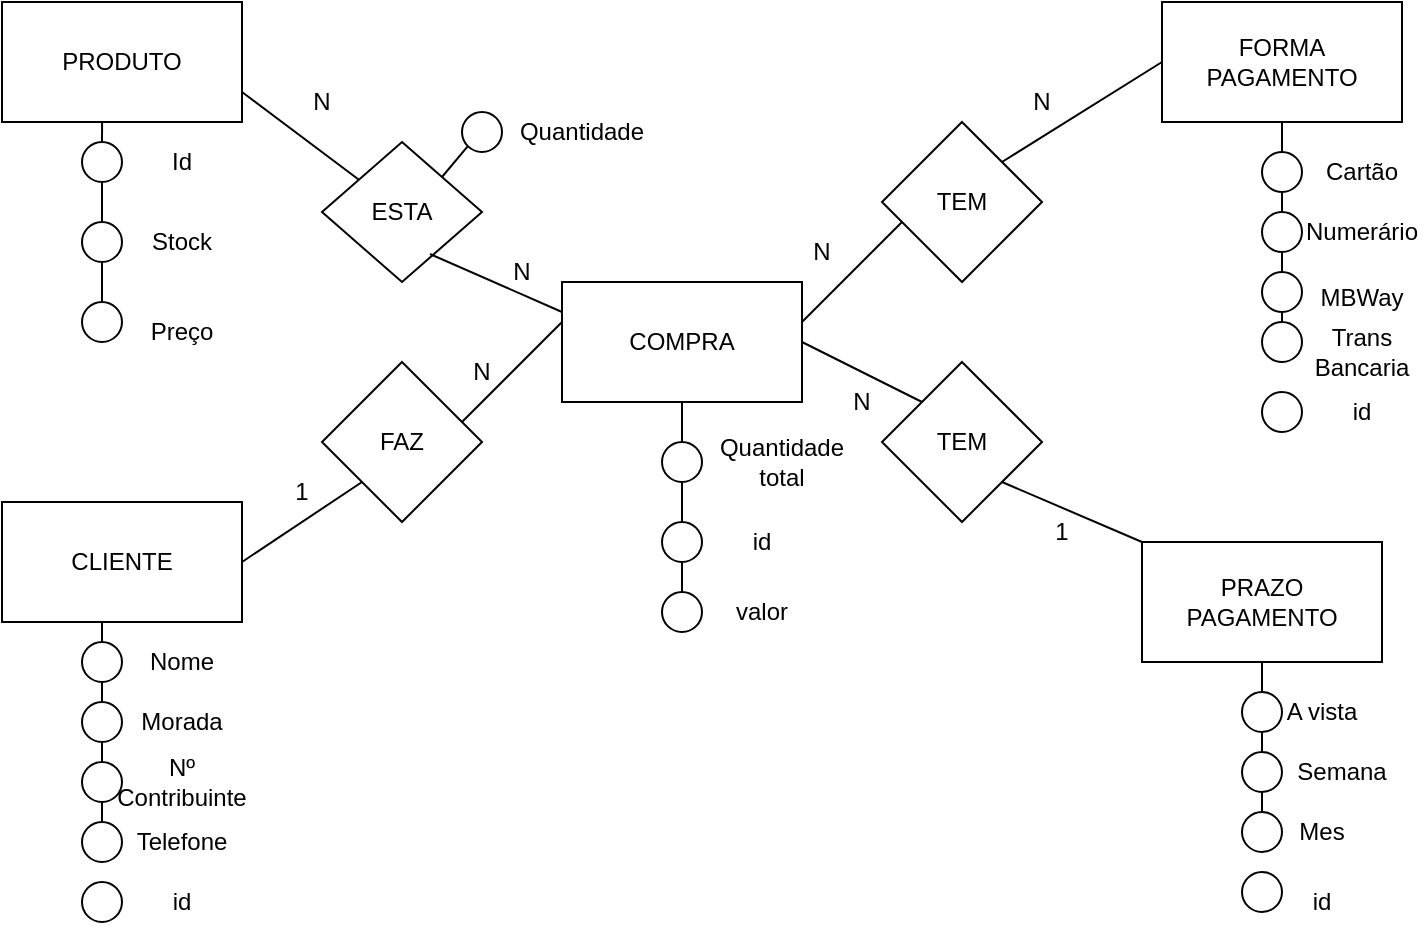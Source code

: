 <mxfile version="26.2.12">
  <diagram name="Página-1" id="K1vCT3-_wOFoox4Md0bB">
    <mxGraphModel dx="788" dy="512" grid="1" gridSize="10" guides="1" tooltips="1" connect="1" arrows="1" fold="1" page="1" pageScale="1" pageWidth="827" pageHeight="1169" math="0" shadow="0">
      <root>
        <mxCell id="0" />
        <mxCell id="1" parent="0" />
        <mxCell id="S6igIHDjcdohr1a2UY5Q-2" value="COMPRA" style="rounded=0;whiteSpace=wrap;html=1;" parent="1" vertex="1">
          <mxGeometry x="320" y="230" width="120" height="60" as="geometry" />
        </mxCell>
        <mxCell id="S6igIHDjcdohr1a2UY5Q-3" value="PRODUTO" style="rounded=0;whiteSpace=wrap;html=1;" parent="1" vertex="1">
          <mxGeometry x="40" y="90" width="120" height="60" as="geometry" />
        </mxCell>
        <mxCell id="S6igIHDjcdohr1a2UY5Q-4" value="CLIENTE" style="rounded=0;whiteSpace=wrap;html=1;" parent="1" vertex="1">
          <mxGeometry x="40" y="340" width="120" height="60" as="geometry" />
        </mxCell>
        <mxCell id="S6igIHDjcdohr1a2UY5Q-5" value="FORMA PAGAMENTO" style="rounded=0;whiteSpace=wrap;html=1;" parent="1" vertex="1">
          <mxGeometry x="620" y="90" width="120" height="60" as="geometry" />
        </mxCell>
        <mxCell id="S6igIHDjcdohr1a2UY5Q-6" value="PRAZO PAGAMENTO" style="rounded=0;whiteSpace=wrap;html=1;" parent="1" vertex="1">
          <mxGeometry x="610" y="360" width="120" height="60" as="geometry" />
        </mxCell>
        <mxCell id="S6igIHDjcdohr1a2UY5Q-7" value="ESTA" style="rhombus;whiteSpace=wrap;html=1;" parent="1" vertex="1">
          <mxGeometry x="200" y="160" width="80" height="70" as="geometry" />
        </mxCell>
        <mxCell id="S6igIHDjcdohr1a2UY5Q-8" value="FAZ" style="rhombus;whiteSpace=wrap;html=1;" parent="1" vertex="1">
          <mxGeometry x="200" y="270" width="80" height="80" as="geometry" />
        </mxCell>
        <mxCell id="S6igIHDjcdohr1a2UY5Q-9" value="TEM" style="rhombus;whiteSpace=wrap;html=1;" parent="1" vertex="1">
          <mxGeometry x="480" y="150" width="80" height="80" as="geometry" />
        </mxCell>
        <mxCell id="S6igIHDjcdohr1a2UY5Q-10" value="TEM" style="rhombus;whiteSpace=wrap;html=1;" parent="1" vertex="1">
          <mxGeometry x="480" y="270" width="80" height="80" as="geometry" />
        </mxCell>
        <mxCell id="S6igIHDjcdohr1a2UY5Q-11" value="" style="endArrow=none;html=1;rounded=0;entryX=0;entryY=0;entryDx=0;entryDy=0;exitX=1;exitY=1;exitDx=0;exitDy=0;" parent="1" source="S6igIHDjcdohr1a2UY5Q-10" target="S6igIHDjcdohr1a2UY5Q-6" edge="1">
          <mxGeometry width="50" height="50" relative="1" as="geometry">
            <mxPoint x="370" y="300" as="sourcePoint" />
            <mxPoint x="420" y="250" as="targetPoint" />
            <Array as="points" />
          </mxGeometry>
        </mxCell>
        <mxCell id="S6igIHDjcdohr1a2UY5Q-12" value="" style="endArrow=none;html=1;rounded=0;exitX=0;exitY=0;exitDx=0;exitDy=0;entryX=1;entryY=0.5;entryDx=0;entryDy=0;" parent="1" source="S6igIHDjcdohr1a2UY5Q-10" target="S6igIHDjcdohr1a2UY5Q-2" edge="1">
          <mxGeometry width="50" height="50" relative="1" as="geometry">
            <mxPoint x="370" y="300" as="sourcePoint" />
            <mxPoint x="460" y="270" as="targetPoint" />
          </mxGeometry>
        </mxCell>
        <mxCell id="S6igIHDjcdohr1a2UY5Q-13" value="" style="endArrow=none;html=1;rounded=0;entryX=0;entryY=0.5;entryDx=0;entryDy=0;" parent="1" target="S6igIHDjcdohr1a2UY5Q-5" edge="1">
          <mxGeometry width="50" height="50" relative="1" as="geometry">
            <mxPoint x="540" y="170" as="sourcePoint" />
            <mxPoint x="590" y="120" as="targetPoint" />
          </mxGeometry>
        </mxCell>
        <mxCell id="S6igIHDjcdohr1a2UY5Q-14" value="" style="endArrow=none;html=1;rounded=0;" parent="1" edge="1">
          <mxGeometry width="50" height="50" relative="1" as="geometry">
            <mxPoint x="440" y="250" as="sourcePoint" />
            <mxPoint x="490" y="200" as="targetPoint" />
          </mxGeometry>
        </mxCell>
        <mxCell id="S6igIHDjcdohr1a2UY5Q-15" value="" style="endArrow=none;html=1;rounded=0;" parent="1" edge="1">
          <mxGeometry width="50" height="50" relative="1" as="geometry">
            <mxPoint x="270" y="300" as="sourcePoint" />
            <mxPoint x="320" y="250" as="targetPoint" />
          </mxGeometry>
        </mxCell>
        <mxCell id="S6igIHDjcdohr1a2UY5Q-16" value="" style="endArrow=none;html=1;rounded=0;entryX=0;entryY=1;entryDx=0;entryDy=0;" parent="1" target="S6igIHDjcdohr1a2UY5Q-8" edge="1">
          <mxGeometry width="50" height="50" relative="1" as="geometry">
            <mxPoint x="160" y="370" as="sourcePoint" />
            <mxPoint x="210" y="320" as="targetPoint" />
          </mxGeometry>
        </mxCell>
        <mxCell id="S6igIHDjcdohr1a2UY5Q-17" value="" style="endArrow=none;html=1;rounded=0;exitX=1;exitY=0.75;exitDx=0;exitDy=0;" parent="1" source="S6igIHDjcdohr1a2UY5Q-3" target="S6igIHDjcdohr1a2UY5Q-7" edge="1">
          <mxGeometry width="50" height="50" relative="1" as="geometry">
            <mxPoint x="160" y="180" as="sourcePoint" />
            <mxPoint x="210" y="130" as="targetPoint" />
          </mxGeometry>
        </mxCell>
        <mxCell id="S6igIHDjcdohr1a2UY5Q-18" value="" style="endArrow=none;html=1;rounded=0;exitX=0.675;exitY=0.8;exitDx=0;exitDy=0;exitPerimeter=0;entryX=0;entryY=0.25;entryDx=0;entryDy=0;" parent="1" source="S6igIHDjcdohr1a2UY5Q-7" target="S6igIHDjcdohr1a2UY5Q-2" edge="1">
          <mxGeometry width="50" height="50" relative="1" as="geometry">
            <mxPoint x="250" y="280" as="sourcePoint" />
            <mxPoint x="300" y="230" as="targetPoint" />
          </mxGeometry>
        </mxCell>
        <mxCell id="S6igIHDjcdohr1a2UY5Q-19" value="" style="ellipse;whiteSpace=wrap;html=1;aspect=fixed;" parent="1" vertex="1">
          <mxGeometry x="80" y="160" width="20" height="20" as="geometry" />
        </mxCell>
        <mxCell id="S6igIHDjcdohr1a2UY5Q-20" value="" style="ellipse;whiteSpace=wrap;html=1;aspect=fixed;" parent="1" vertex="1">
          <mxGeometry x="80" y="200" width="20" height="20" as="geometry" />
        </mxCell>
        <mxCell id="S6igIHDjcdohr1a2UY5Q-21" value="" style="ellipse;whiteSpace=wrap;html=1;aspect=fixed;" parent="1" vertex="1">
          <mxGeometry x="80" y="240" width="20" height="20" as="geometry" />
        </mxCell>
        <mxCell id="S6igIHDjcdohr1a2UY5Q-25" value="" style="endArrow=none;html=1;rounded=0;exitX=0.5;exitY=0;exitDx=0;exitDy=0;" parent="1" source="S6igIHDjcdohr1a2UY5Q-20" edge="1">
          <mxGeometry width="50" height="50" relative="1" as="geometry">
            <mxPoint x="50" y="220" as="sourcePoint" />
            <mxPoint x="90" y="190" as="targetPoint" />
            <Array as="points">
              <mxPoint x="90" y="180" />
            </Array>
          </mxGeometry>
        </mxCell>
        <mxCell id="S6igIHDjcdohr1a2UY5Q-27" value="" style="endArrow=none;html=1;rounded=0;exitX=0.5;exitY=0;exitDx=0;exitDy=0;entryX=0.5;entryY=1;entryDx=0;entryDy=0;" parent="1" source="S6igIHDjcdohr1a2UY5Q-21" target="S6igIHDjcdohr1a2UY5Q-20" edge="1">
          <mxGeometry width="50" height="50" relative="1" as="geometry">
            <mxPoint x="60" y="260" as="sourcePoint" />
            <mxPoint x="110" y="210" as="targetPoint" />
          </mxGeometry>
        </mxCell>
        <mxCell id="S6igIHDjcdohr1a2UY5Q-28" value="" style="endArrow=none;html=1;rounded=0;entryX=0.417;entryY=1;entryDx=0;entryDy=0;entryPerimeter=0;" parent="1" target="S6igIHDjcdohr1a2UY5Q-3" edge="1">
          <mxGeometry width="50" height="50" relative="1" as="geometry">
            <mxPoint x="90" y="160" as="sourcePoint" />
            <mxPoint x="110" y="140" as="targetPoint" />
          </mxGeometry>
        </mxCell>
        <mxCell id="S6igIHDjcdohr1a2UY5Q-33" value="Id" style="text;html=1;align=center;verticalAlign=middle;whiteSpace=wrap;rounded=0;" parent="1" vertex="1">
          <mxGeometry x="100" y="155" width="60" height="30" as="geometry" />
        </mxCell>
        <mxCell id="S6igIHDjcdohr1a2UY5Q-34" value="Stock" style="text;html=1;align=center;verticalAlign=middle;whiteSpace=wrap;rounded=0;" parent="1" vertex="1">
          <mxGeometry x="100" y="195" width="60" height="30" as="geometry" />
        </mxCell>
        <mxCell id="S6igIHDjcdohr1a2UY5Q-35" value="Preço" style="text;html=1;align=center;verticalAlign=middle;whiteSpace=wrap;rounded=0;" parent="1" vertex="1">
          <mxGeometry x="100" y="240" width="60" height="30" as="geometry" />
        </mxCell>
        <mxCell id="kTDROfeYakGiQUn5uSMt-1" value="" style="ellipse;whiteSpace=wrap;html=1;aspect=fixed;" parent="1" vertex="1">
          <mxGeometry x="80" y="410" width="20" height="20" as="geometry" />
        </mxCell>
        <mxCell id="kTDROfeYakGiQUn5uSMt-2" value="" style="ellipse;whiteSpace=wrap;html=1;aspect=fixed;" parent="1" vertex="1">
          <mxGeometry x="80" y="470" width="20" height="20" as="geometry" />
        </mxCell>
        <mxCell id="kTDROfeYakGiQUn5uSMt-3" value="" style="ellipse;whiteSpace=wrap;html=1;aspect=fixed;" parent="1" vertex="1">
          <mxGeometry x="80" y="440" width="20" height="20" as="geometry" />
        </mxCell>
        <mxCell id="kTDROfeYakGiQUn5uSMt-6" value="" style="ellipse;whiteSpace=wrap;html=1;aspect=fixed;" parent="1" vertex="1">
          <mxGeometry x="80" y="500" width="20" height="20" as="geometry" />
        </mxCell>
        <mxCell id="kTDROfeYakGiQUn5uSMt-7" value="" style="endArrow=none;html=1;rounded=0;exitX=0.5;exitY=0;exitDx=0;exitDy=0;" parent="1" source="kTDROfeYakGiQUn5uSMt-1" edge="1">
          <mxGeometry width="50" height="50" relative="1" as="geometry">
            <mxPoint x="380" y="290" as="sourcePoint" />
            <mxPoint x="90" y="400" as="targetPoint" />
          </mxGeometry>
        </mxCell>
        <mxCell id="kTDROfeYakGiQUn5uSMt-8" value="" style="endArrow=none;html=1;rounded=0;exitX=0.5;exitY=0;exitDx=0;exitDy=0;entryX=0.5;entryY=1;entryDx=0;entryDy=0;" parent="1" source="kTDROfeYakGiQUn5uSMt-3" target="kTDROfeYakGiQUn5uSMt-1" edge="1">
          <mxGeometry width="50" height="50" relative="1" as="geometry">
            <mxPoint x="380" y="290" as="sourcePoint" />
            <mxPoint x="430" y="240" as="targetPoint" />
          </mxGeometry>
        </mxCell>
        <mxCell id="kTDROfeYakGiQUn5uSMt-9" value="" style="endArrow=none;html=1;rounded=0;exitX=0.5;exitY=0;exitDx=0;exitDy=0;entryX=0.5;entryY=1;entryDx=0;entryDy=0;" parent="1" source="kTDROfeYakGiQUn5uSMt-2" target="kTDROfeYakGiQUn5uSMt-3" edge="1">
          <mxGeometry width="50" height="50" relative="1" as="geometry">
            <mxPoint x="380" y="290" as="sourcePoint" />
            <mxPoint x="430" y="240" as="targetPoint" />
          </mxGeometry>
        </mxCell>
        <mxCell id="kTDROfeYakGiQUn5uSMt-10" value="" style="endArrow=none;html=1;rounded=0;exitX=0.5;exitY=0;exitDx=0;exitDy=0;" parent="1" source="kTDROfeYakGiQUn5uSMt-6" edge="1">
          <mxGeometry width="50" height="50" relative="1" as="geometry">
            <mxPoint x="380" y="290" as="sourcePoint" />
            <mxPoint x="90" y="490" as="targetPoint" />
          </mxGeometry>
        </mxCell>
        <mxCell id="kTDROfeYakGiQUn5uSMt-11" value="Nome" style="text;html=1;align=center;verticalAlign=middle;whiteSpace=wrap;rounded=0;" parent="1" vertex="1">
          <mxGeometry x="100" y="405" width="60" height="30" as="geometry" />
        </mxCell>
        <mxCell id="kTDROfeYakGiQUn5uSMt-12" value="Morada" style="text;html=1;align=center;verticalAlign=middle;whiteSpace=wrap;rounded=0;" parent="1" vertex="1">
          <mxGeometry x="100" y="435" width="60" height="30" as="geometry" />
        </mxCell>
        <mxCell id="kTDROfeYakGiQUn5uSMt-13" value="Telefone" style="text;html=1;align=center;verticalAlign=middle;whiteSpace=wrap;rounded=0;" parent="1" vertex="1">
          <mxGeometry x="100" y="495" width="60" height="30" as="geometry" />
        </mxCell>
        <mxCell id="kTDROfeYakGiQUn5uSMt-14" value="Nº Contribuinte" style="text;html=1;align=center;verticalAlign=middle;whiteSpace=wrap;rounded=0;" parent="1" vertex="1">
          <mxGeometry x="100" y="465" width="60" height="30" as="geometry" />
        </mxCell>
        <mxCell id="kTDROfeYakGiQUn5uSMt-15" value="" style="ellipse;whiteSpace=wrap;html=1;aspect=fixed;" parent="1" vertex="1">
          <mxGeometry x="660" y="495" width="20" height="20" as="geometry" />
        </mxCell>
        <mxCell id="kTDROfeYakGiQUn5uSMt-16" value="" style="ellipse;whiteSpace=wrap;html=1;aspect=fixed;" parent="1" vertex="1">
          <mxGeometry x="660" y="465" width="20" height="20" as="geometry" />
        </mxCell>
        <mxCell id="kTDROfeYakGiQUn5uSMt-17" value="" style="ellipse;whiteSpace=wrap;html=1;aspect=fixed;" parent="1" vertex="1">
          <mxGeometry x="660" y="435" width="20" height="20" as="geometry" />
        </mxCell>
        <mxCell id="kTDROfeYakGiQUn5uSMt-18" value="" style="ellipse;whiteSpace=wrap;html=1;aspect=fixed;" parent="1" vertex="1">
          <mxGeometry x="670" y="195" width="20" height="20" as="geometry" />
        </mxCell>
        <mxCell id="kTDROfeYakGiQUn5uSMt-19" value="" style="ellipse;whiteSpace=wrap;html=1;aspect=fixed;" parent="1" vertex="1">
          <mxGeometry x="670" y="225" width="20" height="20" as="geometry" />
        </mxCell>
        <mxCell id="kTDROfeYakGiQUn5uSMt-20" value="" style="ellipse;whiteSpace=wrap;html=1;aspect=fixed;" parent="1" vertex="1">
          <mxGeometry x="670" y="165" width="20" height="20" as="geometry" />
        </mxCell>
        <mxCell id="kTDROfeYakGiQUn5uSMt-24" value="" style="endArrow=none;html=1;rounded=0;entryX=0.5;entryY=0;entryDx=0;entryDy=0;exitX=0.5;exitY=1;exitDx=0;exitDy=0;" parent="1" source="S6igIHDjcdohr1a2UY5Q-6" target="kTDROfeYakGiQUn5uSMt-17" edge="1">
          <mxGeometry width="50" height="50" relative="1" as="geometry">
            <mxPoint x="500" y="490" as="sourcePoint" />
            <mxPoint x="550" y="440" as="targetPoint" />
          </mxGeometry>
        </mxCell>
        <mxCell id="kTDROfeYakGiQUn5uSMt-25" value="" style="endArrow=none;html=1;rounded=0;entryX=0.5;entryY=0;entryDx=0;entryDy=0;exitX=0.5;exitY=1;exitDx=0;exitDy=0;" parent="1" source="kTDROfeYakGiQUn5uSMt-17" target="kTDROfeYakGiQUn5uSMt-16" edge="1">
          <mxGeometry width="50" height="50" relative="1" as="geometry">
            <mxPoint x="510" y="490" as="sourcePoint" />
            <mxPoint x="560" y="440" as="targetPoint" />
          </mxGeometry>
        </mxCell>
        <mxCell id="kTDROfeYakGiQUn5uSMt-26" value="" style="endArrow=none;html=1;rounded=0;entryX=0.5;entryY=1;entryDx=0;entryDy=0;exitX=0.5;exitY=0;exitDx=0;exitDy=0;" parent="1" source="kTDROfeYakGiQUn5uSMt-15" target="kTDROfeYakGiQUn5uSMt-16" edge="1">
          <mxGeometry width="50" height="50" relative="1" as="geometry">
            <mxPoint x="590" y="530" as="sourcePoint" />
            <mxPoint x="640" y="480" as="targetPoint" />
          </mxGeometry>
        </mxCell>
        <mxCell id="kTDROfeYakGiQUn5uSMt-27" value="Cartão" style="text;html=1;align=center;verticalAlign=middle;whiteSpace=wrap;rounded=0;" parent="1" vertex="1">
          <mxGeometry x="690" y="160" width="60" height="30" as="geometry" />
        </mxCell>
        <mxCell id="kTDROfeYakGiQUn5uSMt-28" value="Numerário" style="text;html=1;align=center;verticalAlign=middle;whiteSpace=wrap;rounded=0;" parent="1" vertex="1">
          <mxGeometry x="690" y="190" width="60" height="30" as="geometry" />
        </mxCell>
        <mxCell id="kTDROfeYakGiQUn5uSMt-29" value="&lt;div&gt;&lt;br&gt;&lt;/div&gt;&lt;div&gt;MBWay&lt;/div&gt;" style="text;html=1;align=center;verticalAlign=middle;whiteSpace=wrap;rounded=0;" parent="1" vertex="1">
          <mxGeometry x="690" y="215" width="60" height="30" as="geometry" />
        </mxCell>
        <mxCell id="kTDROfeYakGiQUn5uSMt-31" value="" style="ellipse;whiteSpace=wrap;html=1;aspect=fixed;" parent="1" vertex="1">
          <mxGeometry x="670" y="250" width="20" height="20" as="geometry" />
        </mxCell>
        <mxCell id="kTDROfeYakGiQUn5uSMt-32" value="Trans Bancaria" style="text;html=1;align=center;verticalAlign=middle;whiteSpace=wrap;rounded=0;" parent="1" vertex="1">
          <mxGeometry x="690" y="250" width="60" height="30" as="geometry" />
        </mxCell>
        <mxCell id="kTDROfeYakGiQUn5uSMt-33" value="" style="endArrow=none;html=1;rounded=0;entryX=0.5;entryY=1;entryDx=0;entryDy=0;exitX=0.5;exitY=0;exitDx=0;exitDy=0;" parent="1" source="kTDROfeYakGiQUn5uSMt-20" target="S6igIHDjcdohr1a2UY5Q-5" edge="1">
          <mxGeometry width="50" height="50" relative="1" as="geometry">
            <mxPoint x="590" y="240" as="sourcePoint" />
            <mxPoint x="640" y="190" as="targetPoint" />
          </mxGeometry>
        </mxCell>
        <mxCell id="kTDROfeYakGiQUn5uSMt-34" value="" style="endArrow=none;html=1;rounded=0;entryX=0.5;entryY=1;entryDx=0;entryDy=0;exitX=0.5;exitY=0;exitDx=0;exitDy=0;" parent="1" source="kTDROfeYakGiQUn5uSMt-18" target="kTDROfeYakGiQUn5uSMt-20" edge="1">
          <mxGeometry width="50" height="50" relative="1" as="geometry">
            <mxPoint x="590" y="250" as="sourcePoint" />
            <mxPoint x="630" y="200" as="targetPoint" />
          </mxGeometry>
        </mxCell>
        <mxCell id="kTDROfeYakGiQUn5uSMt-35" value="" style="endArrow=none;html=1;rounded=0;entryX=0.5;entryY=1;entryDx=0;entryDy=0;exitX=0.5;exitY=0;exitDx=0;exitDy=0;" parent="1" source="kTDROfeYakGiQUn5uSMt-19" target="kTDROfeYakGiQUn5uSMt-18" edge="1">
          <mxGeometry width="50" height="50" relative="1" as="geometry">
            <mxPoint x="590" y="260" as="sourcePoint" />
            <mxPoint x="640" y="210" as="targetPoint" />
          </mxGeometry>
        </mxCell>
        <mxCell id="kTDROfeYakGiQUn5uSMt-36" value="" style="endArrow=none;html=1;rounded=0;entryX=0.5;entryY=1;entryDx=0;entryDy=0;exitX=0.5;exitY=0;exitDx=0;exitDy=0;" parent="1" source="kTDROfeYakGiQUn5uSMt-31" target="kTDROfeYakGiQUn5uSMt-19" edge="1">
          <mxGeometry width="50" height="50" relative="1" as="geometry">
            <mxPoint x="610" y="290" as="sourcePoint" />
            <mxPoint x="660" y="240" as="targetPoint" />
          </mxGeometry>
        </mxCell>
        <mxCell id="kTDROfeYakGiQUn5uSMt-37" value="A vista" style="text;html=1;align=center;verticalAlign=middle;whiteSpace=wrap;rounded=0;" parent="1" vertex="1">
          <mxGeometry x="670" y="430" width="60" height="30" as="geometry" />
        </mxCell>
        <mxCell id="kTDROfeYakGiQUn5uSMt-39" value="Mes" style="text;html=1;align=center;verticalAlign=middle;whiteSpace=wrap;rounded=0;" parent="1" vertex="1">
          <mxGeometry x="670" y="490" width="60" height="30" as="geometry" />
        </mxCell>
        <mxCell id="kTDROfeYakGiQUn5uSMt-43" value="Semana" style="text;html=1;align=center;verticalAlign=middle;whiteSpace=wrap;rounded=0;" parent="1" vertex="1">
          <mxGeometry x="680" y="460" width="60" height="30" as="geometry" />
        </mxCell>
        <mxCell id="kTDROfeYakGiQUn5uSMt-44" value="" style="ellipse;whiteSpace=wrap;html=1;aspect=fixed;" parent="1" vertex="1">
          <mxGeometry x="370" y="310" width="20" height="20" as="geometry" />
        </mxCell>
        <mxCell id="kTDROfeYakGiQUn5uSMt-45" value="" style="endArrow=none;html=1;rounded=0;exitX=0.5;exitY=0;exitDx=0;exitDy=0;" parent="1" source="kTDROfeYakGiQUn5uSMt-44" edge="1">
          <mxGeometry width="50" height="50" relative="1" as="geometry">
            <mxPoint x="380" y="300" as="sourcePoint" />
            <mxPoint x="380" y="290" as="targetPoint" />
          </mxGeometry>
        </mxCell>
        <mxCell id="kTDROfeYakGiQUn5uSMt-47" value="Quantidade total" style="text;html=1;align=center;verticalAlign=middle;whiteSpace=wrap;rounded=0;" parent="1" vertex="1">
          <mxGeometry x="400" y="305" width="60" height="30" as="geometry" />
        </mxCell>
        <mxCell id="kTDROfeYakGiQUn5uSMt-48" value="1" style="text;html=1;align=center;verticalAlign=middle;whiteSpace=wrap;rounded=0;" parent="1" vertex="1">
          <mxGeometry x="160" y="320" width="60" height="30" as="geometry" />
        </mxCell>
        <mxCell id="kTDROfeYakGiQUn5uSMt-49" value="N" style="text;html=1;align=center;verticalAlign=middle;whiteSpace=wrap;rounded=0;" parent="1" vertex="1">
          <mxGeometry x="250" y="260" width="60" height="30" as="geometry" />
        </mxCell>
        <mxCell id="kTDROfeYakGiQUn5uSMt-50" value="N" style="text;html=1;align=center;verticalAlign=middle;whiteSpace=wrap;rounded=0;" parent="1" vertex="1">
          <mxGeometry x="170" y="125" width="60" height="30" as="geometry" />
        </mxCell>
        <mxCell id="kTDROfeYakGiQUn5uSMt-51" value="N" style="text;html=1;align=center;verticalAlign=middle;whiteSpace=wrap;rounded=0;" parent="1" vertex="1">
          <mxGeometry x="270" y="210" width="60" height="30" as="geometry" />
        </mxCell>
        <mxCell id="kTDROfeYakGiQUn5uSMt-52" value="N" style="text;html=1;align=center;verticalAlign=middle;whiteSpace=wrap;rounded=0;" parent="1" vertex="1">
          <mxGeometry x="420" y="200" width="60" height="30" as="geometry" />
        </mxCell>
        <mxCell id="kTDROfeYakGiQUn5uSMt-53" value="N" style="text;html=1;align=center;verticalAlign=middle;whiteSpace=wrap;rounded=0;" parent="1" vertex="1">
          <mxGeometry x="530" y="125" width="60" height="30" as="geometry" />
        </mxCell>
        <mxCell id="kTDROfeYakGiQUn5uSMt-54" value="N" style="text;html=1;align=center;verticalAlign=middle;whiteSpace=wrap;rounded=0;" parent="1" vertex="1">
          <mxGeometry x="440" y="275" width="60" height="30" as="geometry" />
        </mxCell>
        <mxCell id="kTDROfeYakGiQUn5uSMt-55" value="1" style="text;html=1;align=center;verticalAlign=middle;whiteSpace=wrap;rounded=0;" parent="1" vertex="1">
          <mxGeometry x="540" y="340" width="60" height="30" as="geometry" />
        </mxCell>
        <mxCell id="3tSenncUVuRe2yllcEhV-1" value="id" style="text;html=1;align=center;verticalAlign=middle;whiteSpace=wrap;rounded=0;" vertex="1" parent="1">
          <mxGeometry x="100" y="525" width="60" height="30" as="geometry" />
        </mxCell>
        <mxCell id="3tSenncUVuRe2yllcEhV-2" value="id" style="text;html=1;align=center;verticalAlign=middle;whiteSpace=wrap;rounded=0;" vertex="1" parent="1">
          <mxGeometry x="670" y="525" width="60" height="30" as="geometry" />
        </mxCell>
        <mxCell id="3tSenncUVuRe2yllcEhV-3" value="id" style="text;html=1;align=center;verticalAlign=middle;whiteSpace=wrap;rounded=0;" vertex="1" parent="1">
          <mxGeometry x="390" y="345" width="60" height="30" as="geometry" />
        </mxCell>
        <mxCell id="3tSenncUVuRe2yllcEhV-4" value="id" style="text;html=1;align=center;verticalAlign=middle;whiteSpace=wrap;rounded=0;" vertex="1" parent="1">
          <mxGeometry x="690" y="280" width="60" height="30" as="geometry" />
        </mxCell>
        <mxCell id="3tSenncUVuRe2yllcEhV-5" value="" style="ellipse;whiteSpace=wrap;html=1;aspect=fixed;" vertex="1" parent="1">
          <mxGeometry x="370" y="350" width="20" height="20" as="geometry" />
        </mxCell>
        <mxCell id="3tSenncUVuRe2yllcEhV-6" value="" style="ellipse;whiteSpace=wrap;html=1;aspect=fixed;" vertex="1" parent="1">
          <mxGeometry x="80" y="530" width="20" height="20" as="geometry" />
        </mxCell>
        <mxCell id="3tSenncUVuRe2yllcEhV-7" value="" style="ellipse;whiteSpace=wrap;html=1;aspect=fixed;" vertex="1" parent="1">
          <mxGeometry x="670" y="285" width="20" height="20" as="geometry" />
        </mxCell>
        <mxCell id="3tSenncUVuRe2yllcEhV-8" value="" style="ellipse;whiteSpace=wrap;html=1;aspect=fixed;" vertex="1" parent="1">
          <mxGeometry x="660" y="525" width="20" height="20" as="geometry" />
        </mxCell>
        <mxCell id="3tSenncUVuRe2yllcEhV-9" value="" style="endArrow=none;html=1;rounded=0;entryX=0.5;entryY=1;entryDx=0;entryDy=0;" edge="1" parent="1" target="kTDROfeYakGiQUn5uSMt-44">
          <mxGeometry width="50" height="50" relative="1" as="geometry">
            <mxPoint x="380" y="350" as="sourcePoint" />
            <mxPoint x="440" y="420" as="targetPoint" />
          </mxGeometry>
        </mxCell>
        <mxCell id="3tSenncUVuRe2yllcEhV-10" value="" style="ellipse;whiteSpace=wrap;html=1;aspect=fixed;" vertex="1" parent="1">
          <mxGeometry x="270" y="145" width="20" height="20" as="geometry" />
        </mxCell>
        <mxCell id="3tSenncUVuRe2yllcEhV-11" value="Quantidade" style="text;html=1;align=center;verticalAlign=middle;whiteSpace=wrap;rounded=0;" vertex="1" parent="1">
          <mxGeometry x="300" y="140" width="60" height="30" as="geometry" />
        </mxCell>
        <mxCell id="3tSenncUVuRe2yllcEhV-13" value="" style="endArrow=none;html=1;rounded=0;entryX=0;entryY=1;entryDx=0;entryDy=0;exitX=1;exitY=0;exitDx=0;exitDy=0;" edge="1" parent="1" source="S6igIHDjcdohr1a2UY5Q-7" target="3tSenncUVuRe2yllcEhV-10">
          <mxGeometry width="50" height="50" relative="1" as="geometry">
            <mxPoint x="360" y="330" as="sourcePoint" />
            <mxPoint x="410" y="280" as="targetPoint" />
          </mxGeometry>
        </mxCell>
        <mxCell id="3tSenncUVuRe2yllcEhV-14" value="valor" style="text;html=1;align=center;verticalAlign=middle;whiteSpace=wrap;rounded=0;" vertex="1" parent="1">
          <mxGeometry x="390" y="380" width="60" height="30" as="geometry" />
        </mxCell>
        <mxCell id="3tSenncUVuRe2yllcEhV-15" value="" style="ellipse;whiteSpace=wrap;html=1;aspect=fixed;" vertex="1" parent="1">
          <mxGeometry x="370" y="385" width="20" height="20" as="geometry" />
        </mxCell>
        <mxCell id="3tSenncUVuRe2yllcEhV-16" value="" style="endArrow=none;html=1;rounded=0;entryX=0.5;entryY=1;entryDx=0;entryDy=0;exitX=0.5;exitY=0;exitDx=0;exitDy=0;" edge="1" parent="1" source="3tSenncUVuRe2yllcEhV-15" target="3tSenncUVuRe2yllcEhV-5">
          <mxGeometry width="50" height="50" relative="1" as="geometry">
            <mxPoint x="310" y="480" as="sourcePoint" />
            <mxPoint x="360" y="430" as="targetPoint" />
          </mxGeometry>
        </mxCell>
      </root>
    </mxGraphModel>
  </diagram>
</mxfile>
